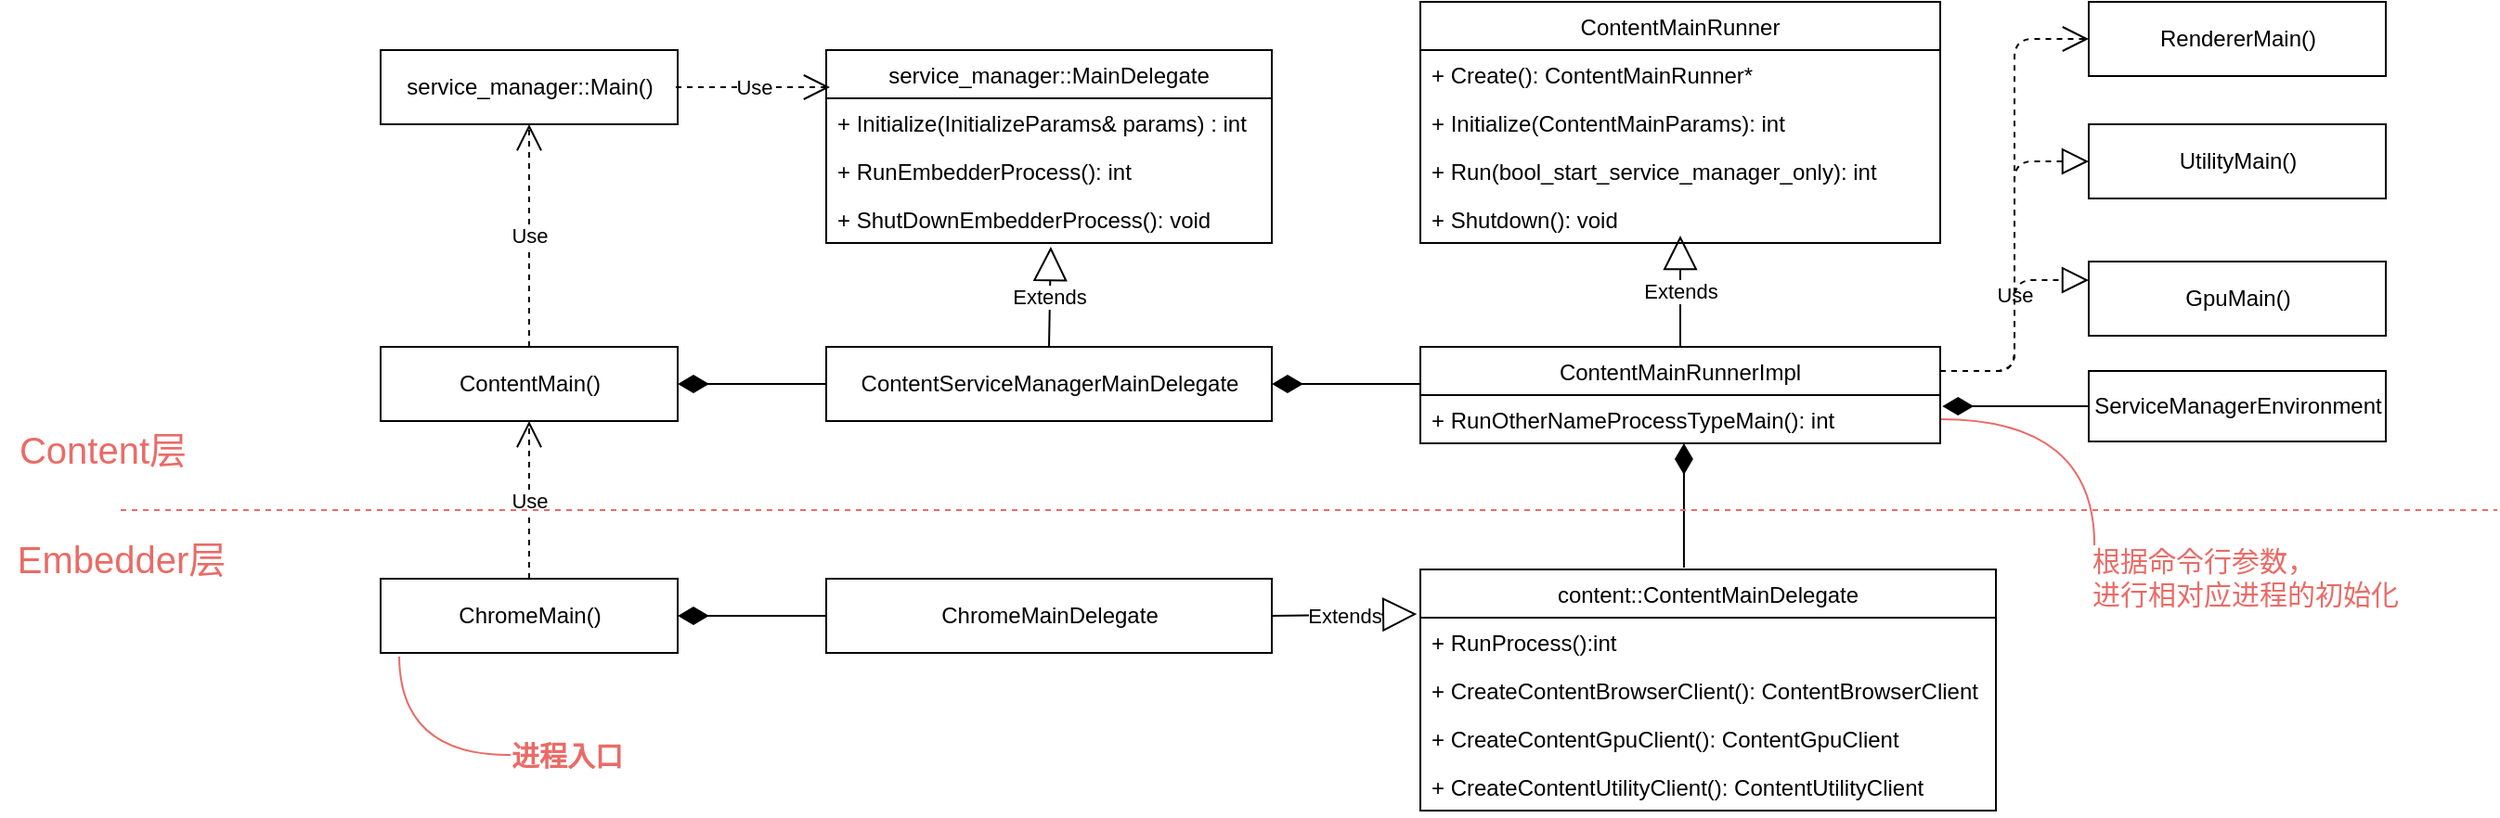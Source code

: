 <mxfile version="13.4.5" type="device"><diagram id="gMfpSZc99TZt5oqminqj" name="Page-1"><mxGraphModel dx="2249" dy="822" grid="1" gridSize="10" guides="1" tooltips="1" connect="1" arrows="1" fold="1" page="1" pageScale="1" pageWidth="827" pageHeight="1169" math="0" shadow="0"><root><mxCell id="0"/><mxCell id="1" parent="0"/><mxCell id="juMMjnfAiuV2IBCLm-N_-78" value="ChromeMainDelegate" style="html=1;" parent="1" vertex="1"><mxGeometry x="100" y="421" width="240" height="40" as="geometry"/></mxCell><mxCell id="juMMjnfAiuV2IBCLm-N_-79" value="Extends" style="endArrow=block;endSize=16;endFill=0;html=1;exitX=1;exitY=0.5;exitDx=0;exitDy=0;entryX=-0.006;entryY=0.185;entryDx=0;entryDy=0;entryPerimeter=0;" parent="1" source="juMMjnfAiuV2IBCLm-N_-78" target="juMMjnfAiuV2IBCLm-N_-69" edge="1"><mxGeometry width="160" relative="1" as="geometry"><mxPoint x="450" y="601" as="sourcePoint"/><mxPoint x="950" y="551" as="targetPoint"/></mxGeometry></mxCell><mxCell id="juMMjnfAiuV2IBCLm-N_-81" value="ContentServiceManagerMainDelegate" style="html=1;" parent="1" vertex="1"><mxGeometry x="100" y="296" width="240" height="40" as="geometry"/></mxCell><mxCell id="juMMjnfAiuV2IBCLm-N_-86" value="service_manager::Main()" style="html=1;" parent="1" vertex="1"><mxGeometry x="-140" y="136" width="160" height="40" as="geometry"/></mxCell><mxCell id="juMMjnfAiuV2IBCLm-N_-87" value="ContentMain()" style="html=1;" parent="1" vertex="1"><mxGeometry x="-140" y="296" width="160" height="40" as="geometry"/></mxCell><mxCell id="juMMjnfAiuV2IBCLm-N_-89" value="ChromeMain()" style="html=1;" parent="1" vertex="1"><mxGeometry x="-140" y="421" width="160" height="40" as="geometry"/></mxCell><mxCell id="juMMjnfAiuV2IBCLm-N_-93" value="" style="endArrow=diamondThin;endFill=1;endSize=14;html=1;exitX=0;exitY=0.5;exitDx=0;exitDy=0;entryX=1;entryY=0.5;entryDx=0;entryDy=0;" parent="1" source="juMMjnfAiuV2IBCLm-N_-78" target="juMMjnfAiuV2IBCLm-N_-89" edge="1"><mxGeometry width="160" relative="1" as="geometry"><mxPoint x="510" y="271" as="sourcePoint"/><mxPoint x="430" y="271" as="targetPoint"/></mxGeometry></mxCell><mxCell id="juMMjnfAiuV2IBCLm-N_-94" value="" style="endArrow=diamondThin;endFill=1;endSize=14;html=1;entryX=1;entryY=0.5;entryDx=0;entryDy=0;" parent="1" source="juMMjnfAiuV2IBCLm-N_-81" target="juMMjnfAiuV2IBCLm-N_-87" edge="1"><mxGeometry width="160" relative="1" as="geometry"><mxPoint x="110" y="226" as="sourcePoint"/><mxPoint x="30" y="226" as="targetPoint"/></mxGeometry></mxCell><mxCell id="juMMjnfAiuV2IBCLm-N_-98" value="Use" style="endArrow=open;endSize=12;dashed=1;html=1;exitX=1;exitY=0.5;exitDx=0;exitDy=0;" parent="1" edge="1"><mxGeometry width="160" relative="1" as="geometry"><mxPoint x="19" y="156" as="sourcePoint"/><mxPoint x="102" y="156" as="targetPoint"/></mxGeometry></mxCell><mxCell id="juMMjnfAiuV2IBCLm-N_-99" value="" style="endArrow=diamondThin;endFill=1;endSize=14;html=1;exitX=0;exitY=0.5;exitDx=0;exitDy=0;entryX=1;entryY=0.5;entryDx=0;entryDy=0;" parent="1" target="juMMjnfAiuV2IBCLm-N_-81" edge="1"><mxGeometry width="160" relative="1" as="geometry"><mxPoint x="420" y="316" as="sourcePoint"/><mxPoint x="430" y="46" as="targetPoint"/></mxGeometry></mxCell><mxCell id="juMMjnfAiuV2IBCLm-N_-101" value="Use" style="endArrow=open;endSize=12;dashed=1;html=1;exitX=0.5;exitY=0;exitDx=0;exitDy=0;entryX=0.5;entryY=1;entryDx=0;entryDy=0;" parent="1" source="juMMjnfAiuV2IBCLm-N_-89" target="juMMjnfAiuV2IBCLm-N_-87" edge="1"><mxGeometry width="160" relative="1" as="geometry"><mxPoint x="180" y="396" as="sourcePoint"/><mxPoint x="340" y="396" as="targetPoint"/></mxGeometry></mxCell><mxCell id="juMMjnfAiuV2IBCLm-N_-102" value="Use" style="endArrow=open;endSize=12;dashed=1;html=1;entryX=0.5;entryY=1;entryDx=0;entryDy=0;" parent="1" target="juMMjnfAiuV2IBCLm-N_-86" edge="1"><mxGeometry width="160" relative="1" as="geometry"><mxPoint x="-60" y="296" as="sourcePoint"/><mxPoint x="-50" y="346" as="targetPoint"/></mxGeometry></mxCell><mxCell id="juMMjnfAiuV2IBCLm-N_-107" value="Extends" style="endArrow=block;endSize=16;endFill=0;html=1;exitX=0.5;exitY=0;exitDx=0;exitDy=0;" parent="1" edge="1"><mxGeometry width="160" relative="1" as="geometry"><mxPoint x="560" y="296" as="sourcePoint"/><mxPoint x="560" y="236" as="targetPoint"/></mxGeometry></mxCell><mxCell id="juMMjnfAiuV2IBCLm-N_-108" value="Extends" style="endArrow=block;endSize=16;endFill=0;html=1;exitX=0.5;exitY=0;exitDx=0;exitDy=0;entryX=0.504;entryY=1.077;entryDx=0;entryDy=0;entryPerimeter=0;" parent="1" source="juMMjnfAiuV2IBCLm-N_-81" target="juMMjnfAiuV2IBCLm-N_-77" edge="1"><mxGeometry width="160" relative="1" as="geometry"><mxPoint x="570" y="306" as="sourcePoint"/><mxPoint x="221" y="240" as="targetPoint"/></mxGeometry></mxCell><mxCell id="juMMjnfAiuV2IBCLm-N_-114" value="Use" style="endArrow=open;endSize=12;dashed=1;html=1;entryX=0;entryY=0.5;entryDx=0;entryDy=0;exitX=1;exitY=0.25;exitDx=0;exitDy=0;" parent="1" source="juMMjnfAiuV2IBCLm-N_-109" target="juMMjnfAiuV2IBCLm-N_-122" edge="1"><mxGeometry x="-0.373" width="160" relative="1" as="geometry"><mxPoint x="430" y="396" as="sourcePoint"/><mxPoint x="783.12" y="309" as="targetPoint"/><Array as="points"><mxPoint x="740" y="309"/><mxPoint x="740" y="130"/></Array><mxPoint as="offset"/></mxGeometry></mxCell><mxCell id="juMMjnfAiuV2IBCLm-N_-116" value="" style="endArrow=diamondThin;endFill=1;endSize=14;html=1;exitX=0.458;exitY=-0.038;exitDx=0;exitDy=0;entryX=0.507;entryY=0.846;entryDx=0;entryDy=0;entryPerimeter=0;exitPerimeter=0;" parent="1" edge="1"><mxGeometry width="160" relative="1" as="geometry"><mxPoint x="561.98" y="415.06" as="sourcePoint"/><mxPoint x="561.96" y="347.996" as="targetPoint"/></mxGeometry></mxCell><mxCell id="juMMjnfAiuV2IBCLm-N_-119" value="" style="endArrow=none;html=1;edgeStyle=orthogonalEdgeStyle;curved=1;fontColor=#EA6B66;strokeColor=#EA6B66;" parent="1" edge="1"><mxGeometry width="50" height="50" relative="1" as="geometry"><mxPoint x="-70" y="516" as="sourcePoint"/><mxPoint x="-130" y="463" as="targetPoint"/></mxGeometry></mxCell><mxCell id="juMMjnfAiuV2IBCLm-N_-120" value="进程入口" style="text;html=1;resizable=0;autosize=1;align=center;verticalAlign=middle;points=[];fillColor=none;strokeColor=none;rounded=0;fontSize=15;fontColor=#EA6B66;fontStyle=1" parent="1" vertex="1"><mxGeometry x="-80" y="506" width="80" height="20" as="geometry"/></mxCell><mxCell id="juMMjnfAiuV2IBCLm-N_-122" value="RendererMain()" style="html=1;" parent="1" vertex="1"><mxGeometry x="780" y="110" width="160" height="40" as="geometry"/></mxCell><mxCell id="juMMjnfAiuV2IBCLm-N_-123" value="" style="endArrow=none;html=1;edgeStyle=orthogonalEdgeStyle;curved=1;strokeColor=#EA6B66;exitX=0.017;exitY=0.075;exitDx=0;exitDy=0;exitPerimeter=0;" parent="1" source="juMMjnfAiuV2IBCLm-N_-129" target="juMMjnfAiuV2IBCLm-N_-110" edge="1"><mxGeometry width="50" height="50" relative="1" as="geometry"><mxPoint x="780" y="386" as="sourcePoint"/><mxPoint x="830" y="356" as="targetPoint"/></mxGeometry></mxCell><mxCell id="juMMjnfAiuV2IBCLm-N_-124" value="UtilityMain()" style="html=1;" parent="1" vertex="1"><mxGeometry x="780" y="176" width="160" height="40" as="geometry"/></mxCell><mxCell id="juMMjnfAiuV2IBCLm-N_-125" value="GpuMain()" style="html=1;" parent="1" vertex="1"><mxGeometry x="780" y="250" width="160" height="40" as="geometry"/></mxCell><mxCell id="juMMjnfAiuV2IBCLm-N_-127" value="" style="endArrow=block;dashed=1;endFill=0;endSize=12;html=1;entryX=0;entryY=0.5;entryDx=0;entryDy=0;exitX=1;exitY=0.25;exitDx=0;exitDy=0;" parent="1" source="juMMjnfAiuV2IBCLm-N_-109" target="juMMjnfAiuV2IBCLm-N_-124" edge="1"><mxGeometry width="160" relative="1" as="geometry"><mxPoint x="380" y="236" as="sourcePoint"/><mxPoint x="540" y="236" as="targetPoint"/><Array as="points"><mxPoint x="740" y="309"/><mxPoint x="740" y="196"/></Array></mxGeometry></mxCell><mxCell id="juMMjnfAiuV2IBCLm-N_-128" value="" style="endArrow=block;dashed=1;endFill=0;endSize=12;html=1;exitX=1;exitY=0.25;exitDx=0;exitDy=0;entryX=0;entryY=0.25;entryDx=0;entryDy=0;" parent="1" target="juMMjnfAiuV2IBCLm-N_-125" edge="1"><mxGeometry width="160" relative="1" as="geometry"><mxPoint x="700" y="309" as="sourcePoint"/><mxPoint x="780" y="306" as="targetPoint"/><Array as="points"><mxPoint x="740" y="309"/><mxPoint x="740" y="260"/></Array></mxGeometry></mxCell><mxCell id="juMMjnfAiuV2IBCLm-N_-129" value="根据命令行参数，&lt;br style=&quot;font-size: 15px;&quot;&gt;进行相对应进程的初始化" style="text;html=1;resizable=0;autosize=1;align=left;verticalAlign=middle;points=[];fillColor=none;strokeColor=none;rounded=0;fontSize=15;fontColor=#EA6B66;" parent="1" vertex="1"><mxGeometry x="780" y="400" width="180" height="40" as="geometry"/></mxCell><mxCell id="juMMjnfAiuV2IBCLm-N_-74" value="service_manager::MainDelegate" style="swimlane;fontStyle=0;childLayout=stackLayout;horizontal=1;startSize=26;fillColor=none;horizontalStack=0;resizeParent=1;resizeParentMax=0;resizeLast=0;collapsible=1;marginBottom=0;" parent="1" vertex="1"><mxGeometry x="100" y="136" width="240" height="104" as="geometry"/></mxCell><mxCell id="juMMjnfAiuV2IBCLm-N_-75" value="+ Initialize(InitializeParams&amp; params) : int" style="text;strokeColor=none;fillColor=none;align=left;verticalAlign=top;spacingLeft=4;spacingRight=4;overflow=hidden;rotatable=0;points=[[0,0.5],[1,0.5]];portConstraint=eastwest;" parent="juMMjnfAiuV2IBCLm-N_-74" vertex="1"><mxGeometry y="26" width="240" height="26" as="geometry"/></mxCell><mxCell id="juMMjnfAiuV2IBCLm-N_-76" value="+ RunEmbedderProcess(): int" style="text;strokeColor=none;fillColor=none;align=left;verticalAlign=top;spacingLeft=4;spacingRight=4;overflow=hidden;rotatable=0;points=[[0,0.5],[1,0.5]];portConstraint=eastwest;" parent="juMMjnfAiuV2IBCLm-N_-74" vertex="1"><mxGeometry y="52" width="240" height="26" as="geometry"/></mxCell><mxCell id="juMMjnfAiuV2IBCLm-N_-77" value="+ ShutDownEmbedderProcess(): void" style="text;strokeColor=none;fillColor=none;align=left;verticalAlign=top;spacingLeft=4;spacingRight=4;overflow=hidden;rotatable=0;points=[[0,0.5],[1,0.5]];portConstraint=eastwest;" parent="juMMjnfAiuV2IBCLm-N_-74" vertex="1"><mxGeometry y="78" width="240" height="26" as="geometry"/></mxCell><mxCell id="juMMjnfAiuV2IBCLm-N_-64" value="ContentMainRunner" style="swimlane;fontStyle=0;childLayout=stackLayout;horizontal=1;startSize=26;fillColor=none;horizontalStack=0;resizeParent=1;resizeParentMax=0;resizeLast=0;collapsible=1;marginBottom=0;" parent="1" vertex="1"><mxGeometry x="420" y="110" width="280" height="130" as="geometry"/></mxCell><mxCell id="juMMjnfAiuV2IBCLm-N_-65" value="+ Create(): ContentMainRunner*" style="text;strokeColor=none;fillColor=none;align=left;verticalAlign=top;spacingLeft=4;spacingRight=4;overflow=hidden;rotatable=0;points=[[0,0.5],[1,0.5]];portConstraint=eastwest;" parent="juMMjnfAiuV2IBCLm-N_-64" vertex="1"><mxGeometry y="26" width="280" height="26" as="geometry"/></mxCell><mxCell id="juMMjnfAiuV2IBCLm-N_-66" value="+ Initialize(ContentMainParams): int" style="text;strokeColor=none;fillColor=none;align=left;verticalAlign=top;spacingLeft=4;spacingRight=4;overflow=hidden;rotatable=0;points=[[0,0.5],[1,0.5]];portConstraint=eastwest;" parent="juMMjnfAiuV2IBCLm-N_-64" vertex="1"><mxGeometry y="52" width="280" height="26" as="geometry"/></mxCell><mxCell id="juMMjnfAiuV2IBCLm-N_-67" value="+ Run(bool_start_service_manager_only): int" style="text;strokeColor=none;fillColor=none;align=left;verticalAlign=top;spacingLeft=4;spacingRight=4;overflow=hidden;rotatable=0;points=[[0,0.5],[1,0.5]];portConstraint=eastwest;" parent="juMMjnfAiuV2IBCLm-N_-64" vertex="1"><mxGeometry y="78" width="280" height="26" as="geometry"/></mxCell><mxCell id="juMMjnfAiuV2IBCLm-N_-68" value="+ Shutdown(): void" style="text;strokeColor=none;fillColor=none;align=left;verticalAlign=top;spacingLeft=4;spacingRight=4;overflow=hidden;rotatable=0;points=[[0,0.5],[1,0.5]];portConstraint=eastwest;" parent="juMMjnfAiuV2IBCLm-N_-64" vertex="1"><mxGeometry y="104" width="280" height="26" as="geometry"/></mxCell><mxCell id="juMMjnfAiuV2IBCLm-N_-109" value="ContentMainRunnerImpl" style="swimlane;fontStyle=0;childLayout=stackLayout;horizontal=1;startSize=26;fillColor=none;horizontalStack=0;resizeParent=1;resizeParentMax=0;resizeLast=0;collapsible=1;marginBottom=0;" parent="1" vertex="1"><mxGeometry x="420" y="296" width="280" height="52" as="geometry"/></mxCell><mxCell id="juMMjnfAiuV2IBCLm-N_-110" value="+ RunOtherNameProcessTypeMain(): int" style="text;strokeColor=none;fillColor=none;align=left;verticalAlign=top;spacingLeft=4;spacingRight=4;overflow=hidden;rotatable=0;points=[[0,0.5],[1,0.5]];portConstraint=eastwest;" parent="juMMjnfAiuV2IBCLm-N_-109" vertex="1"><mxGeometry y="26" width="280" height="26" as="geometry"/></mxCell><mxCell id="juMMjnfAiuV2IBCLm-N_-69" value="content::ContentMainDelegate" style="swimlane;fontStyle=0;childLayout=stackLayout;horizontal=1;startSize=26;fillColor=none;horizontalStack=0;resizeParent=1;resizeParentMax=0;resizeLast=0;collapsible=1;marginBottom=0;" parent="1" vertex="1"><mxGeometry x="420" y="416" width="310" height="130" as="geometry"/></mxCell><mxCell id="juMMjnfAiuV2IBCLm-N_-70" value="+ RunProcess():int" style="text;strokeColor=none;fillColor=none;align=left;verticalAlign=top;spacingLeft=4;spacingRight=4;overflow=hidden;rotatable=0;points=[[0,0.5],[1,0.5]];portConstraint=eastwest;" parent="juMMjnfAiuV2IBCLm-N_-69" vertex="1"><mxGeometry y="26" width="310" height="26" as="geometry"/></mxCell><mxCell id="juMMjnfAiuV2IBCLm-N_-71" value="+ CreateContentBrowserClient(): ContentBrowserClient" style="text;strokeColor=none;fillColor=none;align=left;verticalAlign=top;spacingLeft=4;spacingRight=4;overflow=hidden;rotatable=0;points=[[0,0.5],[1,0.5]];portConstraint=eastwest;" parent="juMMjnfAiuV2IBCLm-N_-69" vertex="1"><mxGeometry y="52" width="310" height="26" as="geometry"/></mxCell><mxCell id="juMMjnfAiuV2IBCLm-N_-72" value="+ CreateContentGpuClient(): ContentGpuClient&#10;" style="text;strokeColor=none;fillColor=none;align=left;verticalAlign=top;spacingLeft=4;spacingRight=4;overflow=hidden;rotatable=0;points=[[0,0.5],[1,0.5]];portConstraint=eastwest;" parent="juMMjnfAiuV2IBCLm-N_-69" vertex="1"><mxGeometry y="78" width="310" height="26" as="geometry"/></mxCell><mxCell id="juMMjnfAiuV2IBCLm-N_-73" value="+ CreateContentUtilityClient(): ContentUtilityClient" style="text;strokeColor=none;fillColor=none;align=left;verticalAlign=top;spacingLeft=4;spacingRight=4;overflow=hidden;rotatable=0;points=[[0,0.5],[1,0.5]];portConstraint=eastwest;" parent="juMMjnfAiuV2IBCLm-N_-69" vertex="1"><mxGeometry y="104" width="310" height="26" as="geometry"/></mxCell><mxCell id="juMMjnfAiuV2IBCLm-N_-130" value="" style="line;strokeWidth=1;fillColor=#ffe6cc;align=left;verticalAlign=middle;spacingTop=-1;spacingLeft=3;spacingRight=3;rotatable=0;labelPosition=right;points=[];portConstraint=eastwest;fontSize=15;dashed=1;strokeColor=#EA6B66;" parent="1" vertex="1"><mxGeometry x="-280" y="380" width="1280" height="8" as="geometry"/></mxCell><mxCell id="juMMjnfAiuV2IBCLm-N_-131" value="Embedder层" style="text;html=1;resizable=0;autosize=1;align=center;verticalAlign=middle;points=[];fillColor=none;strokeColor=none;rounded=0;fontSize=20;fontColor=#EA6B66;" parent="1" vertex="1"><mxGeometry x="-345" y="395" width="130" height="30" as="geometry"/></mxCell><mxCell id="juMMjnfAiuV2IBCLm-N_-132" value="Content层" style="text;html=1;resizable=0;autosize=1;align=center;verticalAlign=middle;points=[];fillColor=none;strokeColor=none;rounded=0;fontSize=20;fontColor=#EA6B66;" parent="1" vertex="1"><mxGeometry x="-345" y="336" width="110" height="30" as="geometry"/></mxCell><mxCell id="2UNr1tPHztTo3HfAmWg8-1" value="ServiceManagerEnvironment" style="html=1;" parent="1" vertex="1"><mxGeometry x="780" y="309" width="160" height="38" as="geometry"/></mxCell><mxCell id="2UNr1tPHztTo3HfAmWg8-2" value="" style="endArrow=diamondThin;endFill=1;endSize=14;html=1;exitX=0;exitY=0.5;exitDx=0;exitDy=0;entryX=1.004;entryY=0.231;entryDx=0;entryDy=0;entryPerimeter=0;" parent="1" source="2UNr1tPHztTo3HfAmWg8-1" target="juMMjnfAiuV2IBCLm-N_-110" edge="1"><mxGeometry width="160" relative="1" as="geometry"><mxPoint x="430" y="326" as="sourcePoint"/><mxPoint x="350" y="326" as="targetPoint"/></mxGeometry></mxCell></root></mxGraphModel></diagram></mxfile>